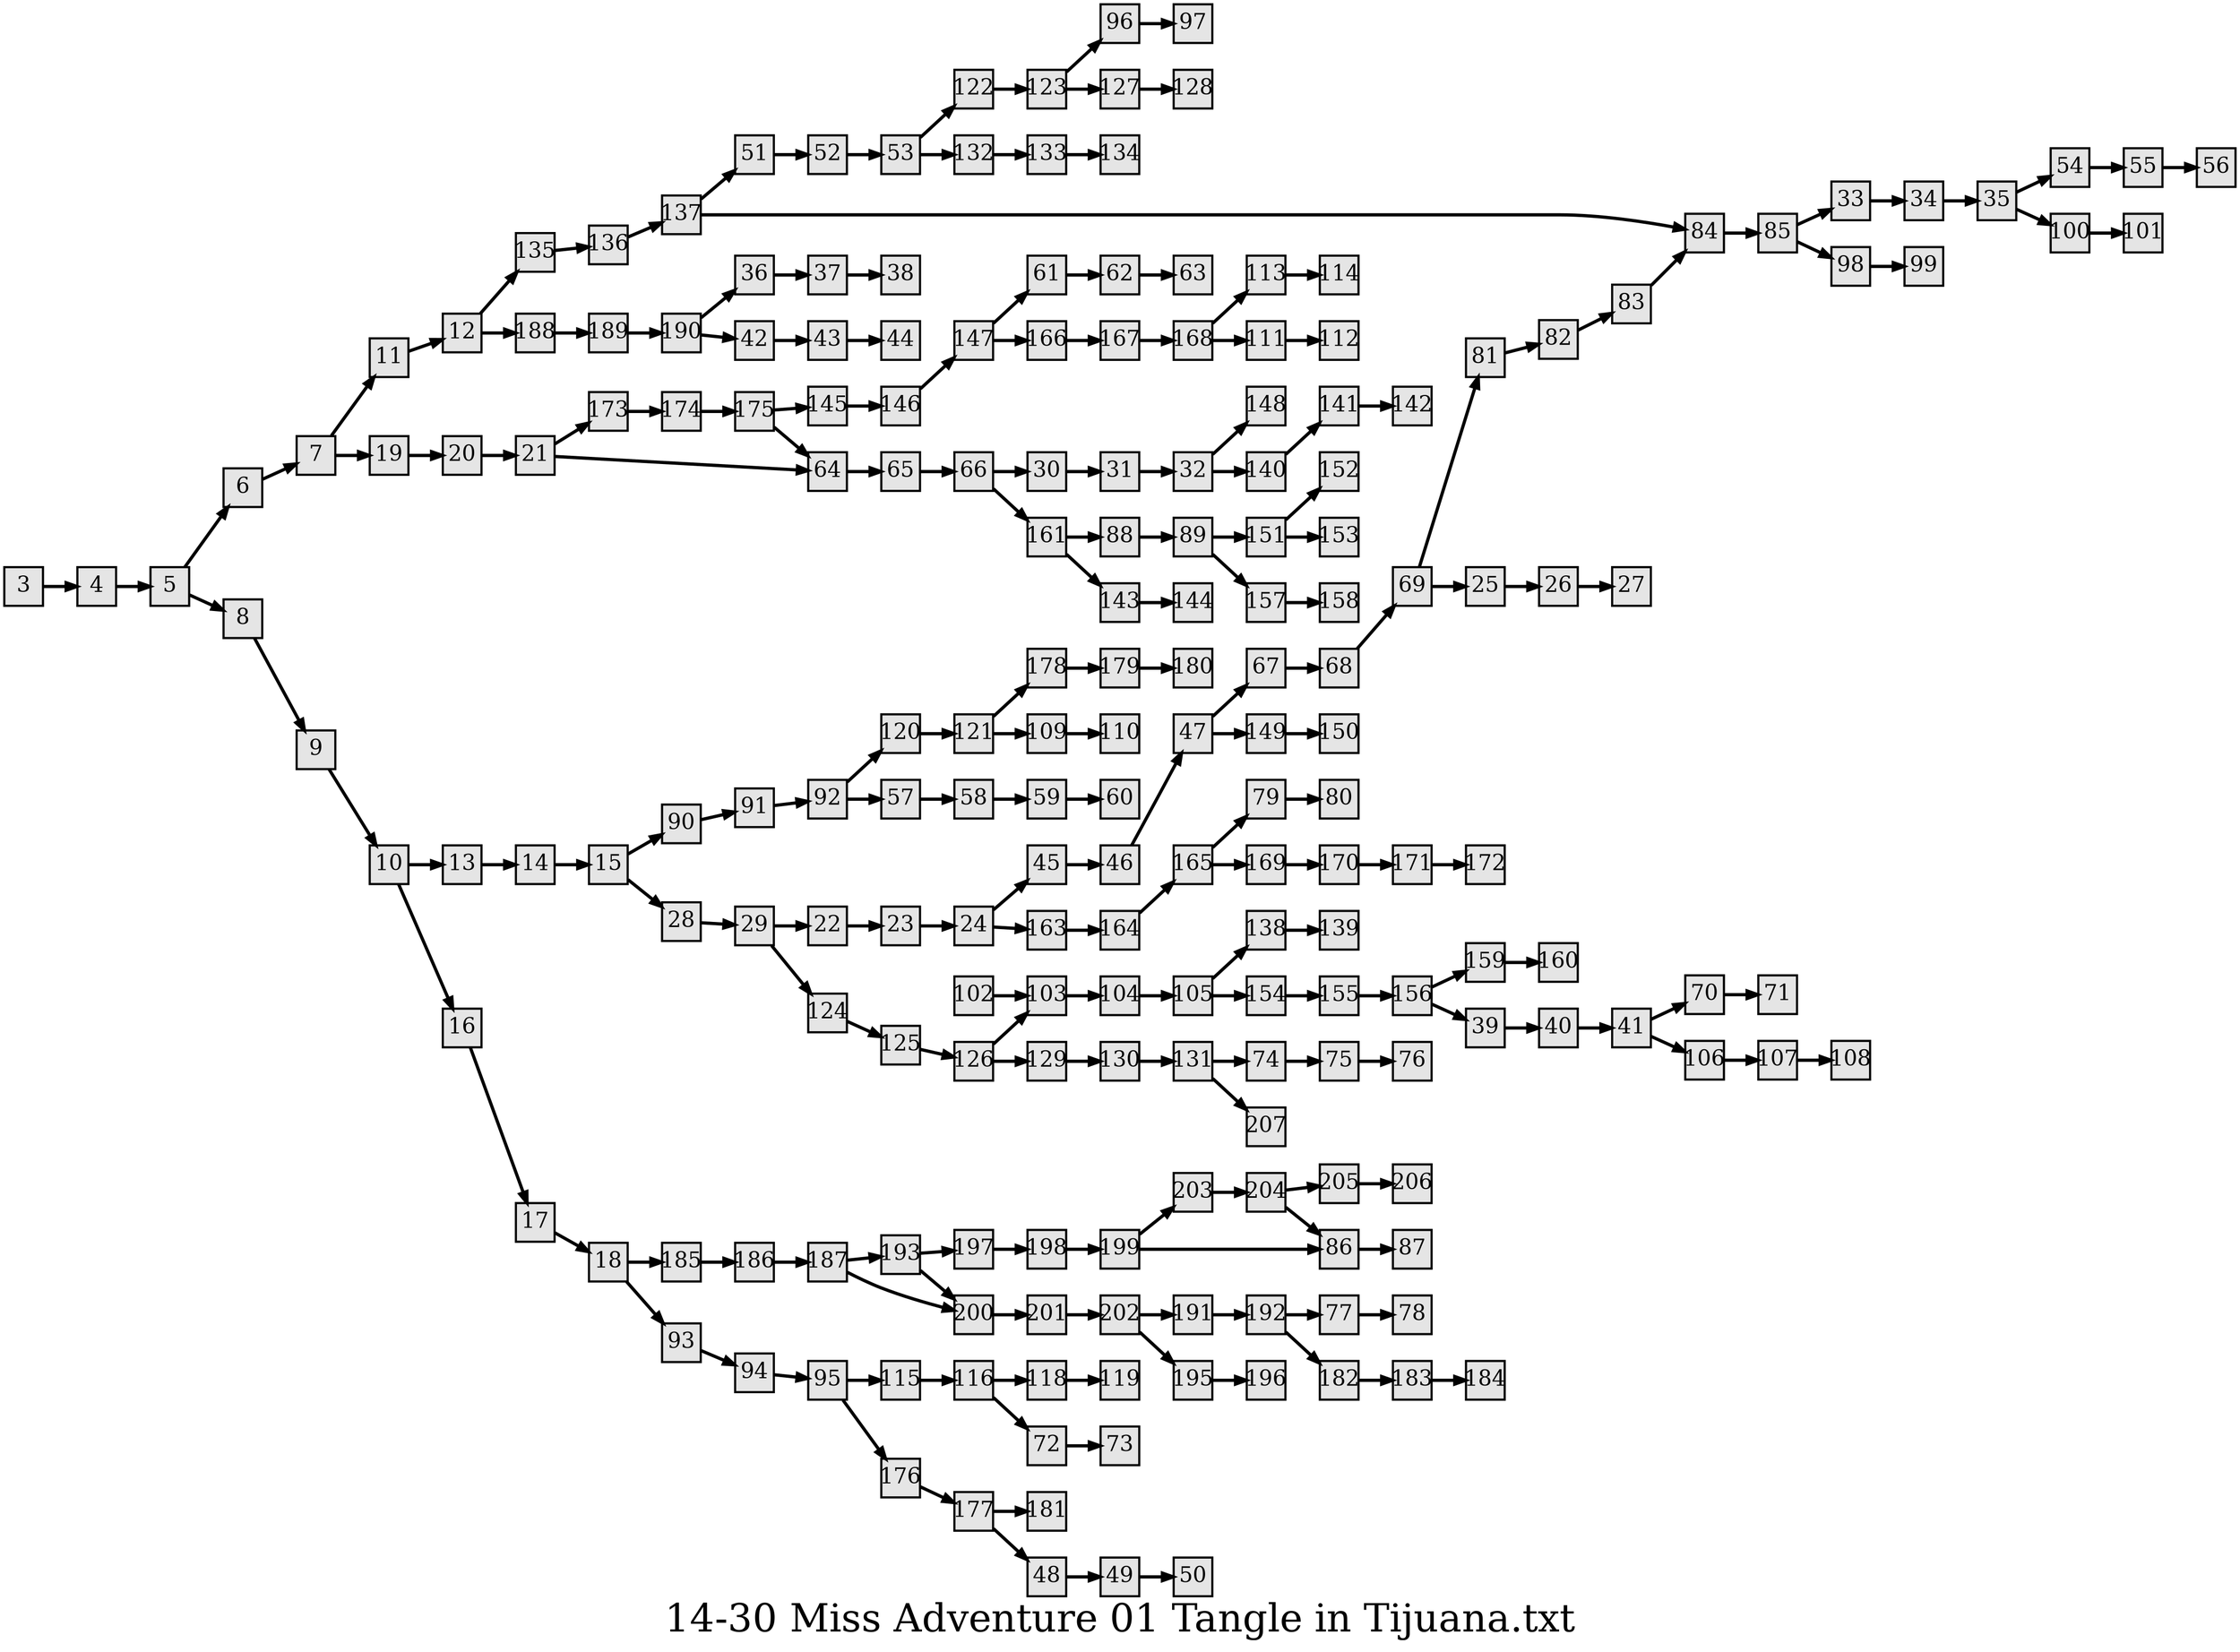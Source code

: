 digraph g{
  graph [ label="14-30 Miss Adventure 01 Tangle in Tijuana.txt" rankdir=LR, ordering=out, fontsize=36, nodesep="0.35", ranksep="0.45"];
  node  [shape=rect, penwidth=2, fontsize=20, style=filled, fillcolor=grey90, margin="0,0", labelfloat=true, regular=true, fixedsize=true];
  edge  [labelfloat=true, penwidth=3, fontsize=12];
  3 -> 4;
  4 -> 5;
  5 -> 6;
  5 -> 8;
  6 -> 7;
  7 -> 11;
  7 -> 19;
  8 -> 9;
  9 -> 10;
  10 -> 13;
  10 -> 16;
  11 -> 12;
  12 -> 135;
  12 -> 188;
  13 -> 14;
  14 -> 15;
  15 -> 90;
  15 -> 28;
  16 -> 17;
  17 -> 18;
  18 -> 185;
  18 -> 93;
  19 -> 20;
  20 -> 21;
  21 -> 173;
  21 -> 64;
  22 -> 23;
  23 -> 24;
  24 -> 45;
  24 -> 163;
  25 -> 26;
  26 -> 27;
  28 -> 29;
  29 -> 22;
  29 -> 124;
  30 -> 31;
  31 -> 32;
  32 -> 148;
  32 -> 140;
  33 -> 34;
  34 -> 35;
  35 -> 54;
  35 -> 100;
  36 -> 37;
  37 -> 38;
  39 -> 40;
  40 -> 41;
  41 -> 70;
  41 -> 106;
  42 -> 43;
  43 -> 44;
  45 -> 46;
  46 -> 47;
  47 -> 67;
  47 -> 149;
  48 -> 49;
  49 -> 50;
  51 -> 52;
  52 -> 53;
  53 -> 122;
  53 -> 132;
  54 -> 55;
  55 -> 56;
  57 -> 58;
  58 -> 59;
  59 -> 60;
  61 -> 62;
  62 -> 63;
  64 -> 65;
  65 -> 66;
  66 -> 30;
  66 -> 161;
  67 -> 68;
  68 -> 69;
  69 -> 81;
  69 -> 25;
  70 -> 71;
  72 -> 73;
  74 -> 75;
  75 -> 76;
  77 -> 78;
  79 -> 80;
  81 -> 82;
  82 -> 83;
  83 -> 84;
  84 -> 85;
  85 -> 33;
  85 -> 98;
  86 -> 87;
  88 -> 89;
  89 -> 151;
  89 -> 157;
  90 -> 91;
  91 -> 92;
  92 -> 120;
  92 -> 57;
  93 -> 94;
  94 -> 95;
  95 -> 115;
  95 -> 176;
  96 -> 97;
  98 -> 99;
  100 -> 101;
  102 -> 103;
  103 -> 104;
  104 -> 105;
  105 -> 138;
  105 -> 154;
  106 -> 107;
  107 -> 108;
  109 -> 110;
  111 -> 112;
  113 -> 114;
  115 -> 116;
  116 -> 118;
  116 -> 72;
  118 -> 119;
  120 -> 121;
  121 -> 178;
  121 -> 109;
  122 -> 123;
  123 -> 96;
  123 -> 127;
  124 -> 125;
  125 -> 126;
  126 -> 103;
  126 -> 129;
  127 -> 128;
  129 -> 130;
  130 -> 131;
  131 -> 74;
  131 -> 207;
  132 -> 133;
  133 -> 134;
  135 -> 136;
  136 -> 137;
  137 -> 51;
  137 -> 84;
  138 -> 139;
  140 -> 141;
  141 -> 142;
  143 -> 144;
  145 -> 146;
  146 -> 147;
  147 -> 61;
  147 -> 166;
  149 -> 150;
  151 -> 152;
  151 -> 153;
  154 -> 155;
  155 -> 156;
  156 -> 159;
  156 -> 39;
  157 -> 158;
  159 -> 160;
  161 -> 88;
  161 -> 143;
  163 -> 164;
  164 -> 165;
  165 -> 79;
  165 -> 169;
  166 -> 167;
  167 -> 168;
  168 -> 113;
  168 -> 111;
  169 -> 170;
  170 -> 171;
  171 -> 172;
  173 -> 174;
  174 -> 175;
  175 -> 145;
  175 -> 64;
  176 -> 177;
  177 -> 181;
  177 -> 48;
  178 -> 179;
  179 -> 180;
  182 -> 183;
  183 -> 184;
  185 -> 186;
  186 -> 187;
  187 -> 193;
  187 -> 200;
  188 -> 189;
  189 -> 190;
  190 -> 36;
  190 -> 42;
  191 -> 192;
  192 -> 77;
  192 -> 182;
  193 -> 197;
  193 -> 200;
  195 -> 196;
  197 -> 198;
  198 -> 199;
  199 -> 203;
  199 -> 86;
  200 -> 201;
  201 -> 202;
  202 -> 191;
  202 -> 195;
  203 -> 204;
  204 -> 205;
  204 -> 86;
  205 -> 206;

}

